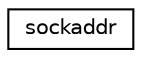 digraph "Graphical Class Hierarchy"
{
 // LATEX_PDF_SIZE
  edge [fontname="Helvetica",fontsize="10",labelfontname="Helvetica",labelfontsize="10"];
  node [fontname="Helvetica",fontsize="10",shape=record];
  rankdir="LR";
  Node0 [label="sockaddr",height=0.2,width=0.4,color="black", fillcolor="white", style="filled",URL="$structsockaddr.html",tooltip="Used to define the socket address."];
}
